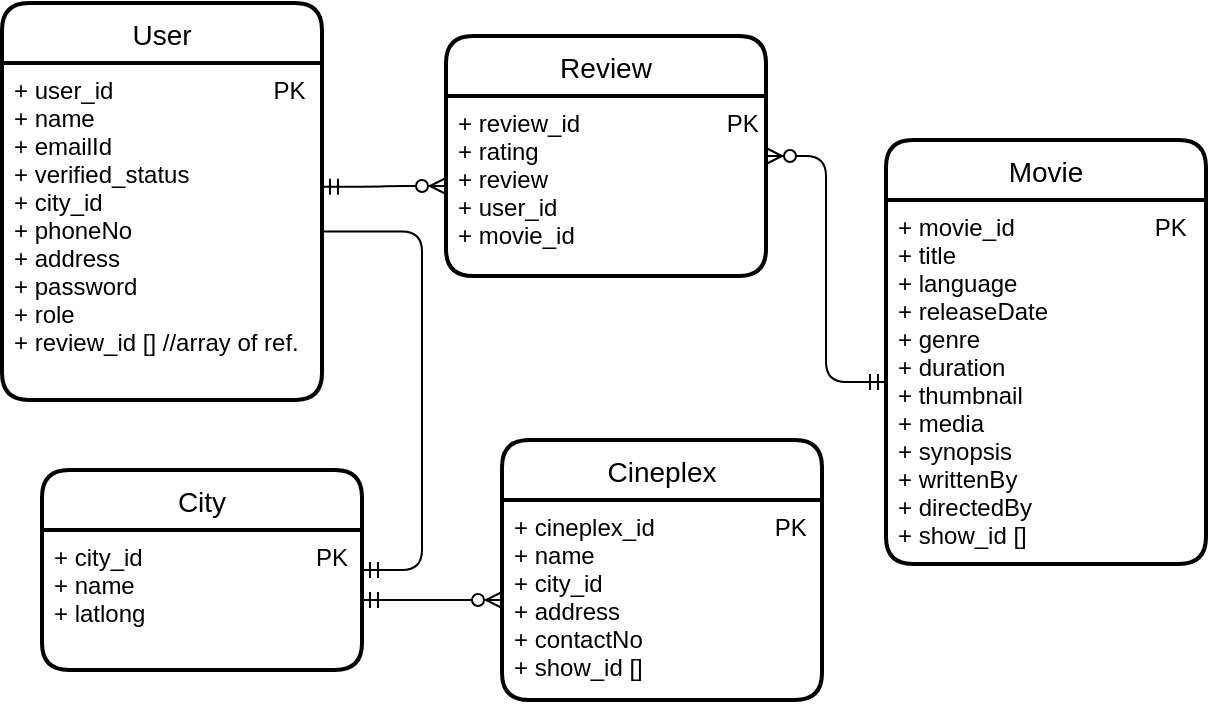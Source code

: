 <mxfile version="13.0.1" type="device"><diagram id="C5RBs43oDa-KdzZeNtuy" name="Page-1"><mxGraphModel dx="1865" dy="1677" grid="1" gridSize="10" guides="1" tooltips="1" connect="1" arrows="1" fold="1" page="1" pageScale="1" pageWidth="827" pageHeight="1169" math="0" shadow="0"><root><mxCell id="WIyWlLk6GJQsqaUBKTNV-0"/><mxCell id="WIyWlLk6GJQsqaUBKTNV-1" parent="WIyWlLk6GJQsqaUBKTNV-0"/><mxCell id="iLE0I-6vjIljZhjAvhLO-57" value="" style="edgeStyle=entityRelationEdgeStyle;fontSize=12;html=1;endArrow=ERzeroToMany;startArrow=ERmandOne;exitX=1;exitY=0.367;exitDx=0;exitDy=0;exitPerimeter=0;" parent="WIyWlLk6GJQsqaUBKTNV-1" source="iLE0I-6vjIljZhjAvhLO-13" target="iLE0I-6vjIljZhjAvhLO-21" edge="1"><mxGeometry width="100" height="100" relative="1" as="geometry"><mxPoint x="-604" y="-990" as="sourcePoint"/><mxPoint x="-534" y="-860" as="targetPoint"/></mxGeometry></mxCell><mxCell id="iLE0I-6vjIljZhjAvhLO-69" value="" style="edgeStyle=entityRelationEdgeStyle;fontSize=12;html=1;endArrow=ERzeroToMany;startArrow=ERmandOne;" parent="WIyWlLk6GJQsqaUBKTNV-1" source="iLE0I-6vjIljZhjAvhLO-28" target="iLE0I-6vjIljZhjAvhLO-19" edge="1"><mxGeometry width="100" height="100" relative="1" as="geometry"><mxPoint x="-616" y="-636" as="sourcePoint"/><mxPoint x="-516" y="-736" as="targetPoint"/></mxGeometry></mxCell><mxCell id="iLE0I-6vjIljZhjAvhLO-72" value="" style="edgeStyle=entityRelationEdgeStyle;fontSize=12;html=1;endArrow=ERzeroToMany;startArrow=ERmandOne;" parent="WIyWlLk6GJQsqaUBKTNV-1" source="iLE0I-6vjIljZhjAvhLO-15" target="iLE0I-6vjIljZhjAvhLO-20" edge="1"><mxGeometry width="100" height="100" relative="1" as="geometry"><mxPoint x="42.0" y="-697.5" as="sourcePoint"/><mxPoint x="-38" y="-930" as="targetPoint"/></mxGeometry></mxCell><mxCell id="iLE0I-6vjIljZhjAvhLO-84" value="" style="edgeStyle=entityRelationEdgeStyle;fontSize=12;html=1;endArrow=ERmandOne;" parent="WIyWlLk6GJQsqaUBKTNV-1" source="iLE0I-6vjIljZhjAvhLO-13" target="iLE0I-6vjIljZhjAvhLO-27" edge="1"><mxGeometry width="100" height="100" relative="1" as="geometry"><mxPoint x="-800" y="-970" as="sourcePoint"/><mxPoint x="-730" y="-1000" as="targetPoint"/></mxGeometry></mxCell><mxCell id="iLE0I-6vjIljZhjAvhLO-12" value="User" style="swimlane;childLayout=stackLayout;horizontal=1;startSize=30;horizontalStack=0;rounded=1;fontSize=14;fontStyle=0;strokeWidth=2;resizeParent=0;resizeLast=1;shadow=0;dashed=0;align=center;" parent="WIyWlLk6GJQsqaUBKTNV-1" vertex="1"><mxGeometry x="-710" y="-948.5" width="160" height="198.5" as="geometry"/></mxCell><mxCell id="iLE0I-6vjIljZhjAvhLO-13" value="+ user_id                        PK&#10;+ name &#10;+ emailId&#10;+ verified_status&#10;+ city_id&#10;+ phoneNo &#10;+ address &#10;+ password &#10;+ role &#10;+ review_id [] //array of ref." style="align=left;strokeColor=none;fillColor=none;spacingLeft=4;fontSize=12;verticalAlign=top;resizable=0;rotatable=0;part=1;" parent="iLE0I-6vjIljZhjAvhLO-12" vertex="1"><mxGeometry y="30" width="160" height="168.5" as="geometry"/></mxCell><mxCell id="iLE0I-6vjIljZhjAvhLO-29" style="edgeStyle=orthogonalEdgeStyle;rounded=0;orthogonalLoop=1;jettySize=auto;html=1;exitX=0.5;exitY=1;exitDx=0;exitDy=0;" parent="iLE0I-6vjIljZhjAvhLO-12" source="iLE0I-6vjIljZhjAvhLO-13" target="iLE0I-6vjIljZhjAvhLO-13" edge="1"><mxGeometry relative="1" as="geometry"/></mxCell><mxCell id="iLE0I-6vjIljZhjAvhLO-20" value="Review" style="swimlane;childLayout=stackLayout;horizontal=1;startSize=30;horizontalStack=0;rounded=1;fontSize=14;fontStyle=0;strokeWidth=2;resizeParent=0;resizeLast=1;shadow=0;dashed=0;align=center;" parent="WIyWlLk6GJQsqaUBKTNV-1" vertex="1"><mxGeometry x="-488" y="-932" width="160" height="120" as="geometry"/></mxCell><mxCell id="iLE0I-6vjIljZhjAvhLO-21" value="+ review_id                      PK&#10;+ rating&#10;+ review&#10;+ user_id&#10;+ movie_id" style="align=left;strokeColor=none;fillColor=none;spacingLeft=4;fontSize=12;verticalAlign=top;resizable=0;rotatable=0;part=1;" parent="iLE0I-6vjIljZhjAvhLO-20" vertex="1"><mxGeometry y="30" width="160" height="90" as="geometry"/></mxCell><mxCell id="iLE0I-6vjIljZhjAvhLO-27" value="City" style="swimlane;childLayout=stackLayout;horizontal=1;startSize=30;horizontalStack=0;rounded=1;fontSize=14;fontStyle=0;strokeWidth=2;resizeParent=0;resizeLast=1;shadow=0;dashed=0;align=center;" parent="WIyWlLk6GJQsqaUBKTNV-1" vertex="1"><mxGeometry x="-690" y="-715" width="160" height="100" as="geometry"/></mxCell><mxCell id="iLE0I-6vjIljZhjAvhLO-28" value="+ city_id                          PK&#10;+ name&#10;+ latlong" style="align=left;strokeColor=none;fillColor=none;spacingLeft=4;fontSize=12;verticalAlign=top;resizable=0;rotatable=0;part=1;" parent="iLE0I-6vjIljZhjAvhLO-27" vertex="1"><mxGeometry y="30" width="160" height="70" as="geometry"/></mxCell><mxCell id="iLE0I-6vjIljZhjAvhLO-18" value="Cineplex" style="swimlane;childLayout=stackLayout;horizontal=1;startSize=30;horizontalStack=0;rounded=1;fontSize=14;fontStyle=0;strokeWidth=2;resizeParent=0;resizeLast=1;shadow=0;dashed=0;align=center;" parent="WIyWlLk6GJQsqaUBKTNV-1" vertex="1"><mxGeometry x="-460" y="-730" width="160" height="130" as="geometry"/></mxCell><mxCell id="iLE0I-6vjIljZhjAvhLO-19" value="+ cineplex_id                  PK&#10;+ name&#10;+ city_id&#10;+ address &#10;+ contactNo&#10;+ show_id []" style="align=left;strokeColor=none;fillColor=none;spacingLeft=4;fontSize=12;verticalAlign=top;resizable=0;rotatable=0;part=1;" parent="iLE0I-6vjIljZhjAvhLO-18" vertex="1"><mxGeometry y="30" width="160" height="100" as="geometry"/></mxCell><mxCell id="iLE0I-6vjIljZhjAvhLO-14" value="Movie" style="swimlane;childLayout=stackLayout;horizontal=1;startSize=30;horizontalStack=0;rounded=1;fontSize=14;fontStyle=0;strokeWidth=2;resizeParent=0;resizeLast=1;shadow=0;dashed=0;align=center;" parent="WIyWlLk6GJQsqaUBKTNV-1" vertex="1"><mxGeometry x="-268" y="-880" width="160" height="212" as="geometry"/></mxCell><mxCell id="iLE0I-6vjIljZhjAvhLO-15" value="+ movie_id                     PK&#10;+ title &#10;+ language&#10;+ releaseDate &#10;+ genre &#10;+ duration &#10;+ thumbnail &#10;+ media &#10;+ synopsis&#10;+ writtenBy&#10;+ directedBy&#10;+ show_id []&#10;" style="align=left;strokeColor=none;fillColor=none;spacingLeft=4;fontSize=12;verticalAlign=top;resizable=0;rotatable=0;part=1;" parent="iLE0I-6vjIljZhjAvhLO-14" vertex="1"><mxGeometry y="30" width="160" height="182" as="geometry"/></mxCell></root></mxGraphModel></diagram></mxfile>